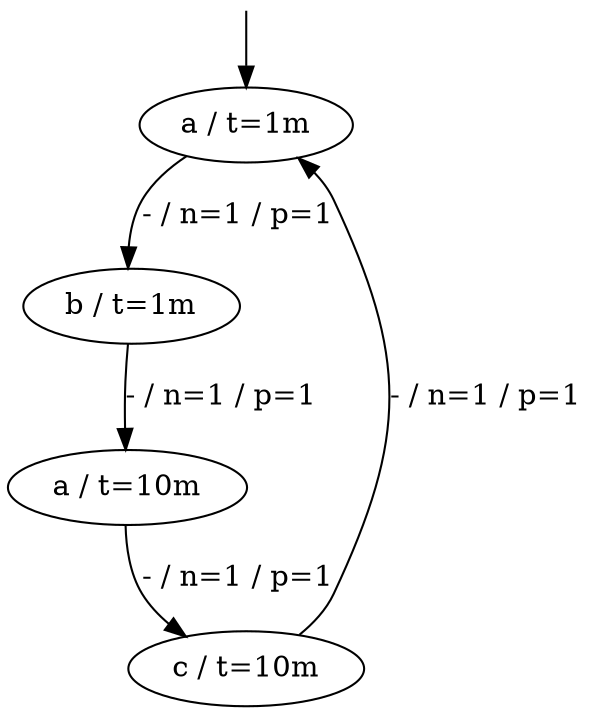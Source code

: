 // SPDX-FileCopyrightText: 2025-2025 The Heat Pump Mining Authors, see AUTHORS.md
//
// SPDX-License-Identifier: CC-BY-4.0
digraph g {
  s0 [
    label="a / t=1m";
  ];
  s1 [
    label="b / t=1m";
  ];
  s2 [
    label="a / t=10m";
  ];
  s3 [
    label="c / t=10m";
  ];
  s0 -> s1 [
    label="- / n=1 / p=1";
  ];
  s1 -> s2 [
    label="- / n=1 / p=1";
  ];
  s2 -> s3 [
    label="- / n=1 / p=1";
  ];
  s3 -> s0 [
    label="- / n=1 / p=1";
  ];
  __start0 [
    label="";
    shape="none";
    width="0";
    height="0";
  ];
  __start0 -> s0;
}
